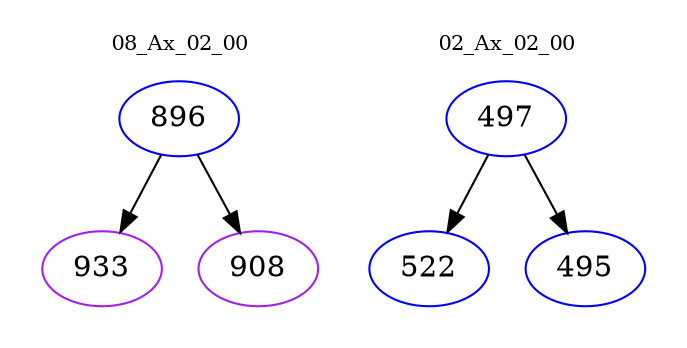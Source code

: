 digraph{
subgraph cluster_0 {
color = white
label = "08_Ax_02_00";
fontsize=10;
T0_896 [label="896", color="blue"]
T0_896 -> T0_933 [color="black"]
T0_933 [label="933", color="purple"]
T0_896 -> T0_908 [color="black"]
T0_908 [label="908", color="purple"]
}
subgraph cluster_1 {
color = white
label = "02_Ax_02_00";
fontsize=10;
T1_497 [label="497", color="blue"]
T1_497 -> T1_522 [color="black"]
T1_522 [label="522", color="blue"]
T1_497 -> T1_495 [color="black"]
T1_495 [label="495", color="blue"]
}
}
